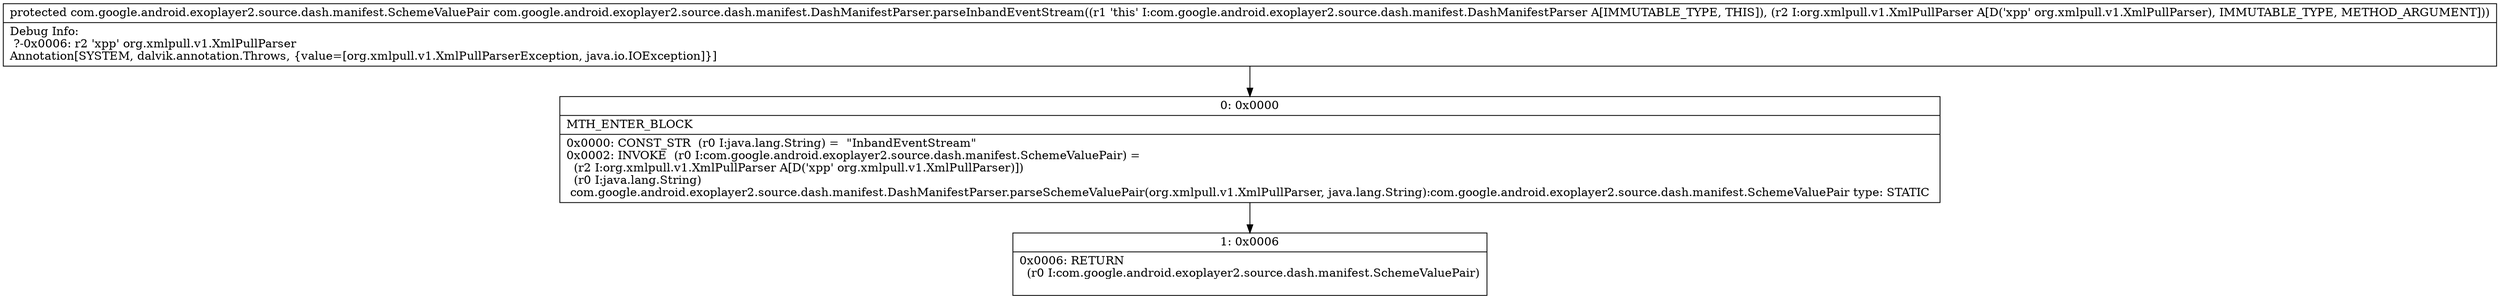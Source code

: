 digraph "CFG forcom.google.android.exoplayer2.source.dash.manifest.DashManifestParser.parseInbandEventStream(Lorg\/xmlpull\/v1\/XmlPullParser;)Lcom\/google\/android\/exoplayer2\/source\/dash\/manifest\/SchemeValuePair;" {
Node_0 [shape=record,label="{0\:\ 0x0000|MTH_ENTER_BLOCK\l|0x0000: CONST_STR  (r0 I:java.lang.String) =  \"InbandEventStream\" \l0x0002: INVOKE  (r0 I:com.google.android.exoplayer2.source.dash.manifest.SchemeValuePair) = \l  (r2 I:org.xmlpull.v1.XmlPullParser A[D('xpp' org.xmlpull.v1.XmlPullParser)])\l  (r0 I:java.lang.String)\l com.google.android.exoplayer2.source.dash.manifest.DashManifestParser.parseSchemeValuePair(org.xmlpull.v1.XmlPullParser, java.lang.String):com.google.android.exoplayer2.source.dash.manifest.SchemeValuePair type: STATIC \l}"];
Node_1 [shape=record,label="{1\:\ 0x0006|0x0006: RETURN  \l  (r0 I:com.google.android.exoplayer2.source.dash.manifest.SchemeValuePair)\l \l}"];
MethodNode[shape=record,label="{protected com.google.android.exoplayer2.source.dash.manifest.SchemeValuePair com.google.android.exoplayer2.source.dash.manifest.DashManifestParser.parseInbandEventStream((r1 'this' I:com.google.android.exoplayer2.source.dash.manifest.DashManifestParser A[IMMUTABLE_TYPE, THIS]), (r2 I:org.xmlpull.v1.XmlPullParser A[D('xpp' org.xmlpull.v1.XmlPullParser), IMMUTABLE_TYPE, METHOD_ARGUMENT]))  | Debug Info:\l  ?\-0x0006: r2 'xpp' org.xmlpull.v1.XmlPullParser\lAnnotation[SYSTEM, dalvik.annotation.Throws, \{value=[org.xmlpull.v1.XmlPullParserException, java.io.IOException]\}]\l}"];
MethodNode -> Node_0;
Node_0 -> Node_1;
}

